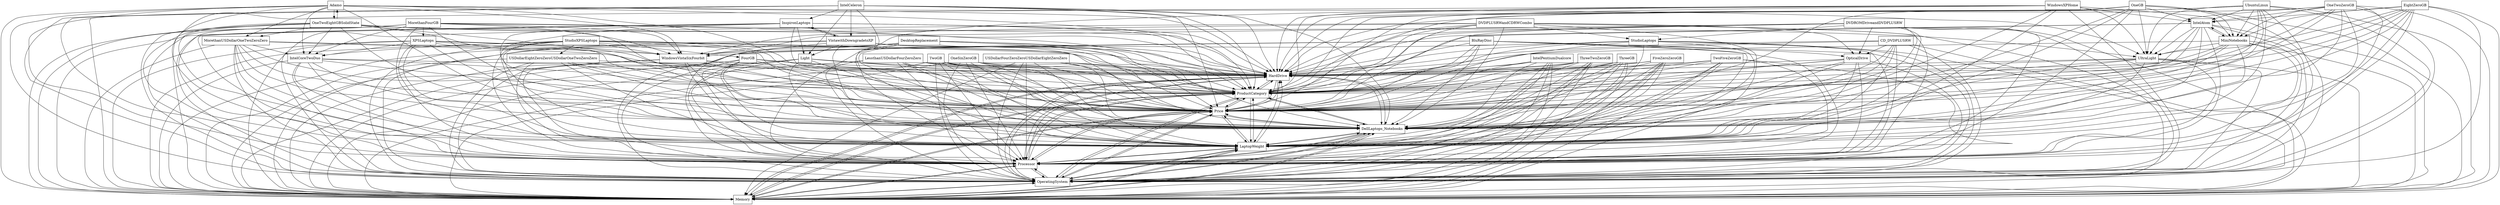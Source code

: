 digraph{
graph [rankdir=TB];
node [shape=box];
edge [arrowhead=normal];
0[label="HardDrive",]
1[label="TwoGB",]
2[label="StudioXPSLaptops",]
3[label="WindowsXPHome",]
4[label="USDollarFourZeroZeroUSDollarEightZeroZero",]
5[label="InspironLaptops",]
6[label="ProductCategory",]
7[label="IntelCoreTwoDuo",]
8[label="LessthanUSDollarFourZeroZero",]
9[label="OneTwoZeroGB",]
10[label="Memory",]
11[label="MorethanUSDollarOneTwoZeroZero",]
12[label="USDollarEightZeroZeroUSDollarOneTwoZeroZero",]
13[label="TwoFiveZeroGB",]
14[label="XPSLaptops",]
15[label="IntelPentiumDualcore",]
16[label="Light",]
17[label="OperatingSystem",]
18[label="WindowsVistaSixFourbit",]
19[label="Processor",]
20[label="DVDPLUSRWandCDRWCombo",]
21[label="IntelAtom",]
22[label="Adamo",]
23[label="EightZeroGB",]
24[label="OneGB",]
25[label="DVDROMDriveandDVDPLUSRW",]
26[label="OpticalDrive",]
27[label="LaptopWeight",]
28[label="FiveZeroZeroGB",]
29[label="VistawithDowngradetoXP",]
30[label="OneSixZeroGB",]
31[label="BluRayDisc",]
32[label="DellLaptops_Notebooks",]
33[label="OneTwoEightGBSolidState",]
34[label="UbuntuLinux",]
35[label="MorethanFourGB",]
36[label="Price",]
37[label="IntelCeleron",]
38[label="ThreeTwoZeroGB",]
39[label="UltraLight",]
40[label="ThreeGB",]
41[label="CD_DVDPLUSRW",]
42[label="MiniNotebooks",]
43[label="StudioLaptops",]
44[label="FourGB",]
45[label="DesktopReplacement",]
0->6[label="",]
0->10[label="",]
0->17[label="",]
0->19[label="",]
0->27[label="",]
0->32[label="",]
0->36[label="",]
1->0[label="",]
1->6[label="",]
1->10[label="",]
1->17[label="",]
1->19[label="",]
1->27[label="",]
1->32[label="",]
1->36[label="",]
2->0[label="",]
2->6[label="",]
2->7[label="",]
2->10[label="",]
2->12[label="",]
2->17[label="",]
2->18[label="",]
2->19[label="",]
2->27[label="",]
2->32[label="",]
2->36[label="",]
2->44[label="",]
3->0[label="",]
3->6[label="",]
3->10[label="",]
3->17[label="",]
3->19[label="",]
3->21[label="",]
3->27[label="",]
3->32[label="",]
3->36[label="",]
3->39[label="",]
3->42[label="",]
4->0[label="",]
4->6[label="",]
4->10[label="",]
4->17[label="",]
4->19[label="",]
4->27[label="",]
4->32[label="",]
4->36[label="",]
5->0[label="",]
5->6[label="",]
5->10[label="",]
5->16[label="",]
5->17[label="",]
5->19[label="",]
5->27[label="",]
5->29[label="",]
5->32[label="",]
5->36[label="",]
6->0[label="",]
6->10[label="",]
6->17[label="",]
6->19[label="",]
6->27[label="",]
6->32[label="",]
6->36[label="",]
7->0[label="",]
7->6[label="",]
7->10[label="",]
7->17[label="",]
7->19[label="",]
7->27[label="",]
7->32[label="",]
7->36[label="",]
8->0[label="",]
8->6[label="",]
8->10[label="",]
8->17[label="",]
8->19[label="",]
8->27[label="",]
8->32[label="",]
8->36[label="",]
9->0[label="",]
9->6[label="",]
9->10[label="",]
9->17[label="",]
9->19[label="",]
9->21[label="",]
9->27[label="",]
9->32[label="",]
9->36[label="",]
9->39[label="",]
9->42[label="",]
10->0[label="",]
10->6[label="",]
10->17[label="",]
10->19[label="",]
10->27[label="",]
10->32[label="",]
10->36[label="",]
11->0[label="",]
11->6[label="",]
11->7[label="",]
11->10[label="",]
11->17[label="",]
11->18[label="",]
11->19[label="",]
11->27[label="",]
11->32[label="",]
11->36[label="",]
12->0[label="",]
12->6[label="",]
12->10[label="",]
12->17[label="",]
12->19[label="",]
12->27[label="",]
12->32[label="",]
12->36[label="",]
13->0[label="",]
13->6[label="",]
13->10[label="",]
13->17[label="",]
13->19[label="",]
13->27[label="",]
13->32[label="",]
13->36[label="",]
14->0[label="",]
14->6[label="",]
14->7[label="",]
14->10[label="",]
14->17[label="",]
14->18[label="",]
14->19[label="",]
14->27[label="",]
14->32[label="",]
14->36[label="",]
15->0[label="",]
15->6[label="",]
15->10[label="",]
15->17[label="",]
15->19[label="",]
15->27[label="",]
15->32[label="",]
15->36[label="",]
16->0[label="",]
16->6[label="",]
16->10[label="",]
16->17[label="",]
16->19[label="",]
16->27[label="",]
16->32[label="",]
16->36[label="",]
17->0[label="",]
17->6[label="",]
17->10[label="",]
17->19[label="",]
17->27[label="",]
17->32[label="",]
17->36[label="",]
18->0[label="",]
18->6[label="",]
18->10[label="",]
18->17[label="",]
18->19[label="",]
18->27[label="",]
18->32[label="",]
18->36[label="",]
19->0[label="",]
19->6[label="",]
19->10[label="",]
19->17[label="",]
19->27[label="",]
19->32[label="",]
19->36[label="",]
20->0[label="",]
20->6[label="",]
20->10[label="",]
20->17[label="",]
20->18[label="",]
20->19[label="",]
20->26[label="",]
20->27[label="",]
20->32[label="",]
20->36[label="",]
20->43[label="",]
21->0[label="",]
21->6[label="",]
21->10[label="",]
21->17[label="",]
21->19[label="",]
21->27[label="",]
21->32[label="",]
21->36[label="",]
21->39[label="",]
21->42[label="",]
22->0[label="",]
22->6[label="",]
22->7[label="",]
22->10[label="",]
22->11[label="",]
22->17[label="",]
22->18[label="",]
22->19[label="",]
22->27[label="",]
22->32[label="",]
22->33[label="",]
22->36[label="",]
22->39[label="",]
23->0[label="",]
23->6[label="",]
23->10[label="",]
23->17[label="",]
23->19[label="",]
23->21[label="",]
23->27[label="",]
23->32[label="",]
23->36[label="",]
23->39[label="",]
23->42[label="",]
24->0[label="",]
24->6[label="",]
24->10[label="",]
24->17[label="",]
24->19[label="",]
24->21[label="",]
24->27[label="",]
24->32[label="",]
24->36[label="",]
24->39[label="",]
24->42[label="",]
25->0[label="",]
25->6[label="",]
25->10[label="",]
25->17[label="",]
25->18[label="",]
25->19[label="",]
25->26[label="",]
25->27[label="",]
25->32[label="",]
25->36[label="",]
25->43[label="",]
26->0[label="",]
26->6[label="",]
26->10[label="",]
26->17[label="",]
26->19[label="",]
26->27[label="",]
26->32[label="",]
26->36[label="",]
27->0[label="",]
27->6[label="",]
27->10[label="",]
27->17[label="",]
27->19[label="",]
27->32[label="",]
27->36[label="",]
28->0[label="",]
28->6[label="",]
28->10[label="",]
28->17[label="",]
28->19[label="",]
28->27[label="",]
28->32[label="",]
28->36[label="",]
29->0[label="",]
29->5[label="",]
29->6[label="",]
29->10[label="",]
29->16[label="",]
29->17[label="",]
29->19[label="",]
29->27[label="",]
29->32[label="",]
29->36[label="",]
30->0[label="",]
30->6[label="",]
30->10[label="",]
30->17[label="",]
30->19[label="",]
30->27[label="",]
30->32[label="",]
30->36[label="",]
31->0[label="",]
31->6[label="",]
31->10[label="",]
31->17[label="",]
31->18[label="",]
31->19[label="",]
31->26[label="",]
31->27[label="",]
31->32[label="",]
31->36[label="",]
32->0[label="",]
32->6[label="",]
32->10[label="",]
32->17[label="",]
32->19[label="",]
32->27[label="",]
32->36[label="",]
33->0[label="",]
33->6[label="",]
33->7[label="",]
33->10[label="",]
33->11[label="",]
33->17[label="",]
33->18[label="",]
33->19[label="",]
33->22[label="",]
33->27[label="",]
33->32[label="",]
33->36[label="",]
33->39[label="",]
34->0[label="",]
34->6[label="",]
34->10[label="",]
34->17[label="",]
34->19[label="",]
34->21[label="",]
34->27[label="",]
34->32[label="",]
34->36[label="",]
34->39[label="",]
34->42[label="",]
35->0[label="",]
35->6[label="",]
35->7[label="",]
35->10[label="",]
35->14[label="",]
35->17[label="",]
35->18[label="",]
35->19[label="",]
35->27[label="",]
35->32[label="",]
35->36[label="",]
36->0[label="",]
36->6[label="",]
36->10[label="",]
36->17[label="",]
36->19[label="",]
36->27[label="",]
36->32[label="",]
37->0[label="",]
37->5[label="",]
37->6[label="",]
37->10[label="",]
37->16[label="",]
37->17[label="",]
37->19[label="",]
37->27[label="",]
37->29[label="",]
37->32[label="",]
37->36[label="",]
38->0[label="",]
38->6[label="",]
38->10[label="",]
38->17[label="",]
38->19[label="",]
38->27[label="",]
38->32[label="",]
38->36[label="",]
39->0[label="",]
39->6[label="",]
39->10[label="",]
39->17[label="",]
39->19[label="",]
39->27[label="",]
39->32[label="",]
39->36[label="",]
40->0[label="",]
40->6[label="",]
40->10[label="",]
40->17[label="",]
40->19[label="",]
40->27[label="",]
40->32[label="",]
40->36[label="",]
41->0[label="",]
41->6[label="",]
41->10[label="",]
41->17[label="",]
41->19[label="",]
41->26[label="",]
41->27[label="",]
41->32[label="",]
41->36[label="",]
42->0[label="",]
42->6[label="",]
42->10[label="",]
42->17[label="",]
42->19[label="",]
42->21[label="",]
42->27[label="",]
42->32[label="",]
42->36[label="",]
42->39[label="",]
43->0[label="",]
43->6[label="",]
43->10[label="",]
43->17[label="",]
43->18[label="",]
43->19[label="",]
43->27[label="",]
43->32[label="",]
43->36[label="",]
44->0[label="",]
44->6[label="",]
44->10[label="",]
44->17[label="",]
44->19[label="",]
44->27[label="",]
44->32[label="",]
44->36[label="",]
45->0[label="",]
45->6[label="",]
45->10[label="",]
45->17[label="",]
45->18[label="",]
45->19[label="",]
45->27[label="",]
45->32[label="",]
45->36[label="",]
}
